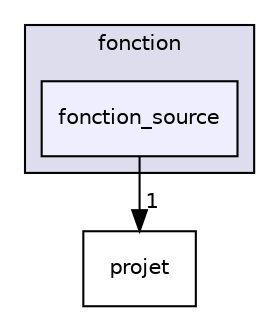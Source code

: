 digraph "entete/fonction/fonction_source" {
  compound=true
  node [ fontsize="10", fontname="Helvetica"];
  edge [ labelfontsize="10", labelfontname="Helvetica"];
  subgraph clusterdir_2a17f3b6bd0d472023dbd77d40fac0ed {
    graph [ bgcolor="#ddddee", pencolor="black", label="fonction" fontname="Helvetica", fontsize="10", URL="dir_2a17f3b6bd0d472023dbd77d40fac0ed.html"]
  dir_a0949e9fd8e3333d96800787628e9549 [shape=box, label="fonction_source", style="filled", fillcolor="#eeeeff", pencolor="black", URL="dir_a0949e9fd8e3333d96800787628e9549.html"];
  }
  dir_4d70d51309c71454fccdb5ab7a56e2b3 [shape=box label="projet" URL="dir_4d70d51309c71454fccdb5ab7a56e2b3.html"];
  dir_a0949e9fd8e3333d96800787628e9549->dir_4d70d51309c71454fccdb5ab7a56e2b3 [headlabel="1", labeldistance=1.5 headhref="dir_000010_000015.html"];
}
